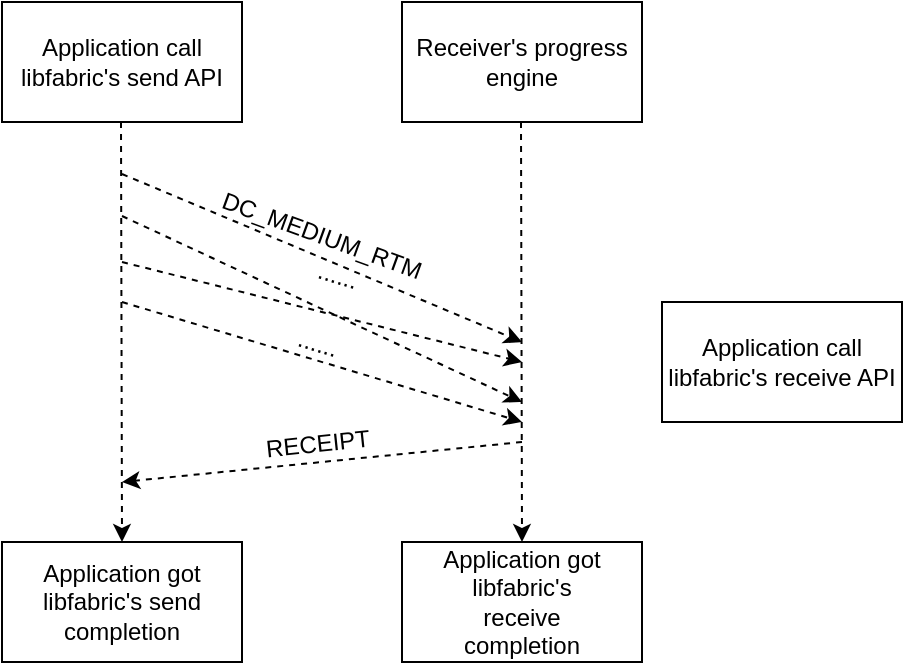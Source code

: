 <mxfile version="12.4.8" type="device"><diagram id="dTPj6XVY3x3ysBFnl7aE" name="Page-1"><mxGraphModel dx="1018" dy="717" grid="1" gridSize="10" guides="1" tooltips="1" connect="1" arrows="1" fold="1" page="1" pageScale="1" pageWidth="850" pageHeight="1100" math="0" shadow="0"><root><mxCell id="0"/><mxCell id="1" parent="0"/><mxCell id="hM9hUbB8x_-XiU8bxfhU-2" value="Application call libfabric's send API" style="rounded=0;whiteSpace=wrap;html=1;" parent="1" vertex="1"><mxGeometry x="20" y="20" width="120" height="60" as="geometry"/></mxCell><mxCell id="hM9hUbB8x_-XiU8bxfhU-3" value="Receiver's progress engine" style="rounded=0;whiteSpace=wrap;html=1;" parent="1" vertex="1"><mxGeometry x="220" y="20" width="120" height="60" as="geometry"/></mxCell><mxCell id="hM9hUbB8x_-XiU8bxfhU-6" value="" style="endArrow=classic;html=1;dashed=1;entryX=0.5;entryY=0;entryDx=0;entryDy=0;" parent="1" target="hM9hUbB8x_-XiU8bxfhU-9" edge="1"><mxGeometry width="50" height="50" relative="1" as="geometry"><mxPoint x="79.5" y="80" as="sourcePoint"/><mxPoint x="80" y="250" as="targetPoint"/></mxGeometry></mxCell><mxCell id="hM9hUbB8x_-XiU8bxfhU-7" value="" style="endArrow=classic;html=1;dashed=1;entryX=0.5;entryY=0;entryDx=0;entryDy=0;" parent="1" edge="1" target="hM9hUbB8x_-XiU8bxfhU-10"><mxGeometry width="50" height="50" relative="1" as="geometry"><mxPoint x="279.5" y="80" as="sourcePoint"/><mxPoint x="280" y="259" as="targetPoint"/></mxGeometry></mxCell><mxCell id="hM9hUbB8x_-XiU8bxfhU-8" value="" style="endArrow=classic;html=1;dashed=1;" parent="1" edge="1"><mxGeometry width="50" height="50" relative="1" as="geometry"><mxPoint x="80" y="106" as="sourcePoint"/><mxPoint x="280" y="190" as="targetPoint"/></mxGeometry></mxCell><mxCell id="hM9hUbB8x_-XiU8bxfhU-9" value="Application got libfabric's send&lt;br&gt;completion" style="rounded=0;whiteSpace=wrap;html=1;" parent="1" vertex="1"><mxGeometry x="20" y="290" width="120" height="60" as="geometry"/></mxCell><mxCell id="hM9hUbB8x_-XiU8bxfhU-10" value="Application got libfabric's&lt;br&gt;receive&lt;br&gt;completion" style="rounded=0;whiteSpace=wrap;html=1;" parent="1" vertex="1"><mxGeometry x="220" y="290" width="120" height="60" as="geometry"/></mxCell><mxCell id="hM9hUbB8x_-XiU8bxfhU-14" value="DC_MEDIUM_RTM" style="text;html=1;strokeColor=none;fillColor=none;align=center;verticalAlign=middle;whiteSpace=wrap;rounded=0;rotation=20;" parent="1" vertex="1"><mxGeometry x="160" y="127" width="40" height="20" as="geometry"/></mxCell><mxCell id="t5pqGKw1t42nRHRLPs7l-1" value="" style="endArrow=classic;html=1;dashed=1;" parent="1" edge="1"><mxGeometry width="50" height="50" relative="1" as="geometry"><mxPoint x="80" y="127" as="sourcePoint"/><mxPoint x="280" y="220" as="targetPoint"/></mxGeometry></mxCell><mxCell id="t5pqGKw1t42nRHRLPs7l-2" value="" style="endArrow=classic;html=1;dashed=1;" parent="1" edge="1"><mxGeometry width="50" height="50" relative="1" as="geometry"><mxPoint x="80" y="150" as="sourcePoint"/><mxPoint x="280" y="200" as="targetPoint"/></mxGeometry></mxCell><mxCell id="t5pqGKw1t42nRHRLPs7l-3" value="" style="endArrow=classic;html=1;dashed=1;" parent="1" edge="1"><mxGeometry width="50" height="50" relative="1" as="geometry"><mxPoint x="80" y="170" as="sourcePoint"/><mxPoint x="280" y="230" as="targetPoint"/></mxGeometry></mxCell><mxCell id="rKkq31-RpOs3An9CLb85-7" value="......" style="text;html=1;strokeColor=none;fillColor=none;align=center;verticalAlign=middle;whiteSpace=wrap;rounded=0;rotation=17;" parent="1" vertex="1"><mxGeometry x="158" y="181" width="40" height="20" as="geometry"/></mxCell><mxCell id="rKkq31-RpOs3An9CLb85-8" value="Application call libfabric's receive API" style="rounded=0;whiteSpace=wrap;html=1;" parent="1" vertex="1"><mxGeometry x="350" y="170" width="120" height="60" as="geometry"/></mxCell><mxCell id="rKkq31-RpOs3An9CLb85-12" value="......" style="text;html=1;strokeColor=none;fillColor=none;align=center;verticalAlign=middle;whiteSpace=wrap;rounded=0;rotation=17;" parent="1" vertex="1"><mxGeometry x="168" y="147" width="40" height="20" as="geometry"/></mxCell><mxCell id="Y9QMOH9lR84674EVhcnF-6" value="" style="endArrow=classic;html=1;dashed=1;" edge="1" parent="1"><mxGeometry width="50" height="50" relative="1" as="geometry"><mxPoint x="280" y="240" as="sourcePoint"/><mxPoint x="80" y="260" as="targetPoint"/></mxGeometry></mxCell><mxCell id="Y9QMOH9lR84674EVhcnF-8" value="RECEIPT" style="text;html=1;strokeColor=none;fillColor=none;align=center;verticalAlign=middle;whiteSpace=wrap;rounded=0;rotation=354;" vertex="1" parent="1"><mxGeometry x="158" y="231" width="40" height="20" as="geometry"/></mxCell></root></mxGraphModel></diagram></mxfile>